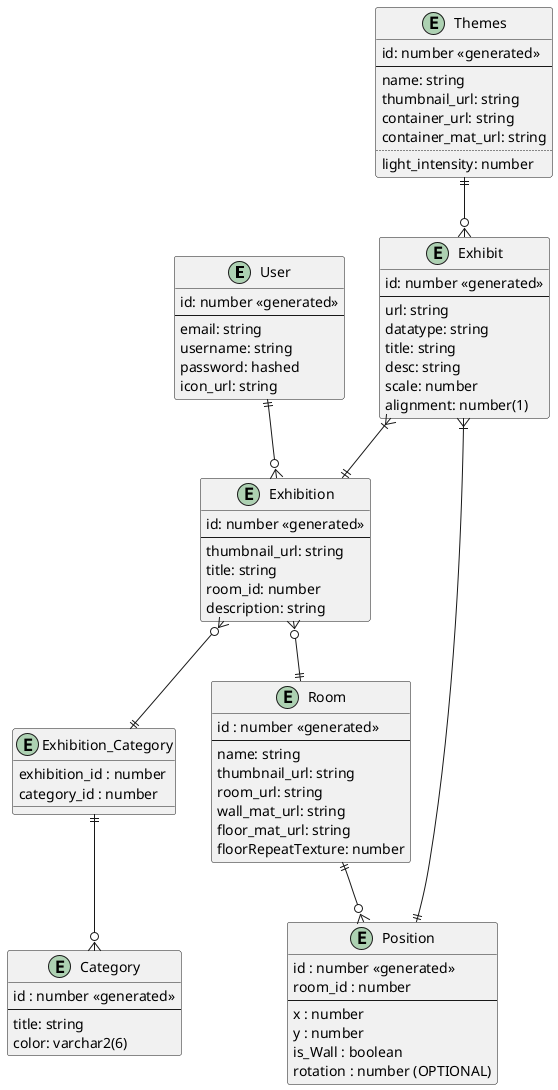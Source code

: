 @startuml DA-Klassendiagramm
entity User {
    id: number <<generated>>
    --
    email: string
    username: string
    password: hashed
    icon_url: string
}

entity Exhibition {
    id: number <<generated>>
    --
    thumbnail_url: string
    title: string
    room_id: number
    description: string
}
entity Themes {
    id: number <<generated>>
    --
    name: string
    thumbnail_url: string
    container_url: string
    container_mat_url: string
    ..
    light_intensity: number
}

entity Room {
    id : number <<generated>>
    --
    name: string
    thumbnail_url: string
    room_url: string
    wall_mat_url: string
    floor_mat_url: string
    floorRepeatTexture: number
}

entity Position{
    id : number <<generated>>
    room_id : number
    ---
    x : number
    y : number
    is_Wall : boolean
    rotation : number (OPTIONAL)
}

entity Exhibition_Category {
    exhibition_id : number
    category_id : number
}

entity Category{
   id : number <<generated>>
   --
   title: string
   color: varchar2(6)
}

entity Exhibit {
    id: number <<generated>> 
    --
    url: string
    datatype: string
    title: string
    desc: string
    scale: number
    alignment: number(1)
}

User ||--o{ Exhibition
Exhibit }|--|| Exhibition
Exhibit }|--|| Position
Exhibition }o--|| Exhibition_Category
Exhibition_Category ||--o{ Category
Room ||--o{ Position
Exhibition }o--|| Room
Themes ||--o{ Exhibit
@enduml